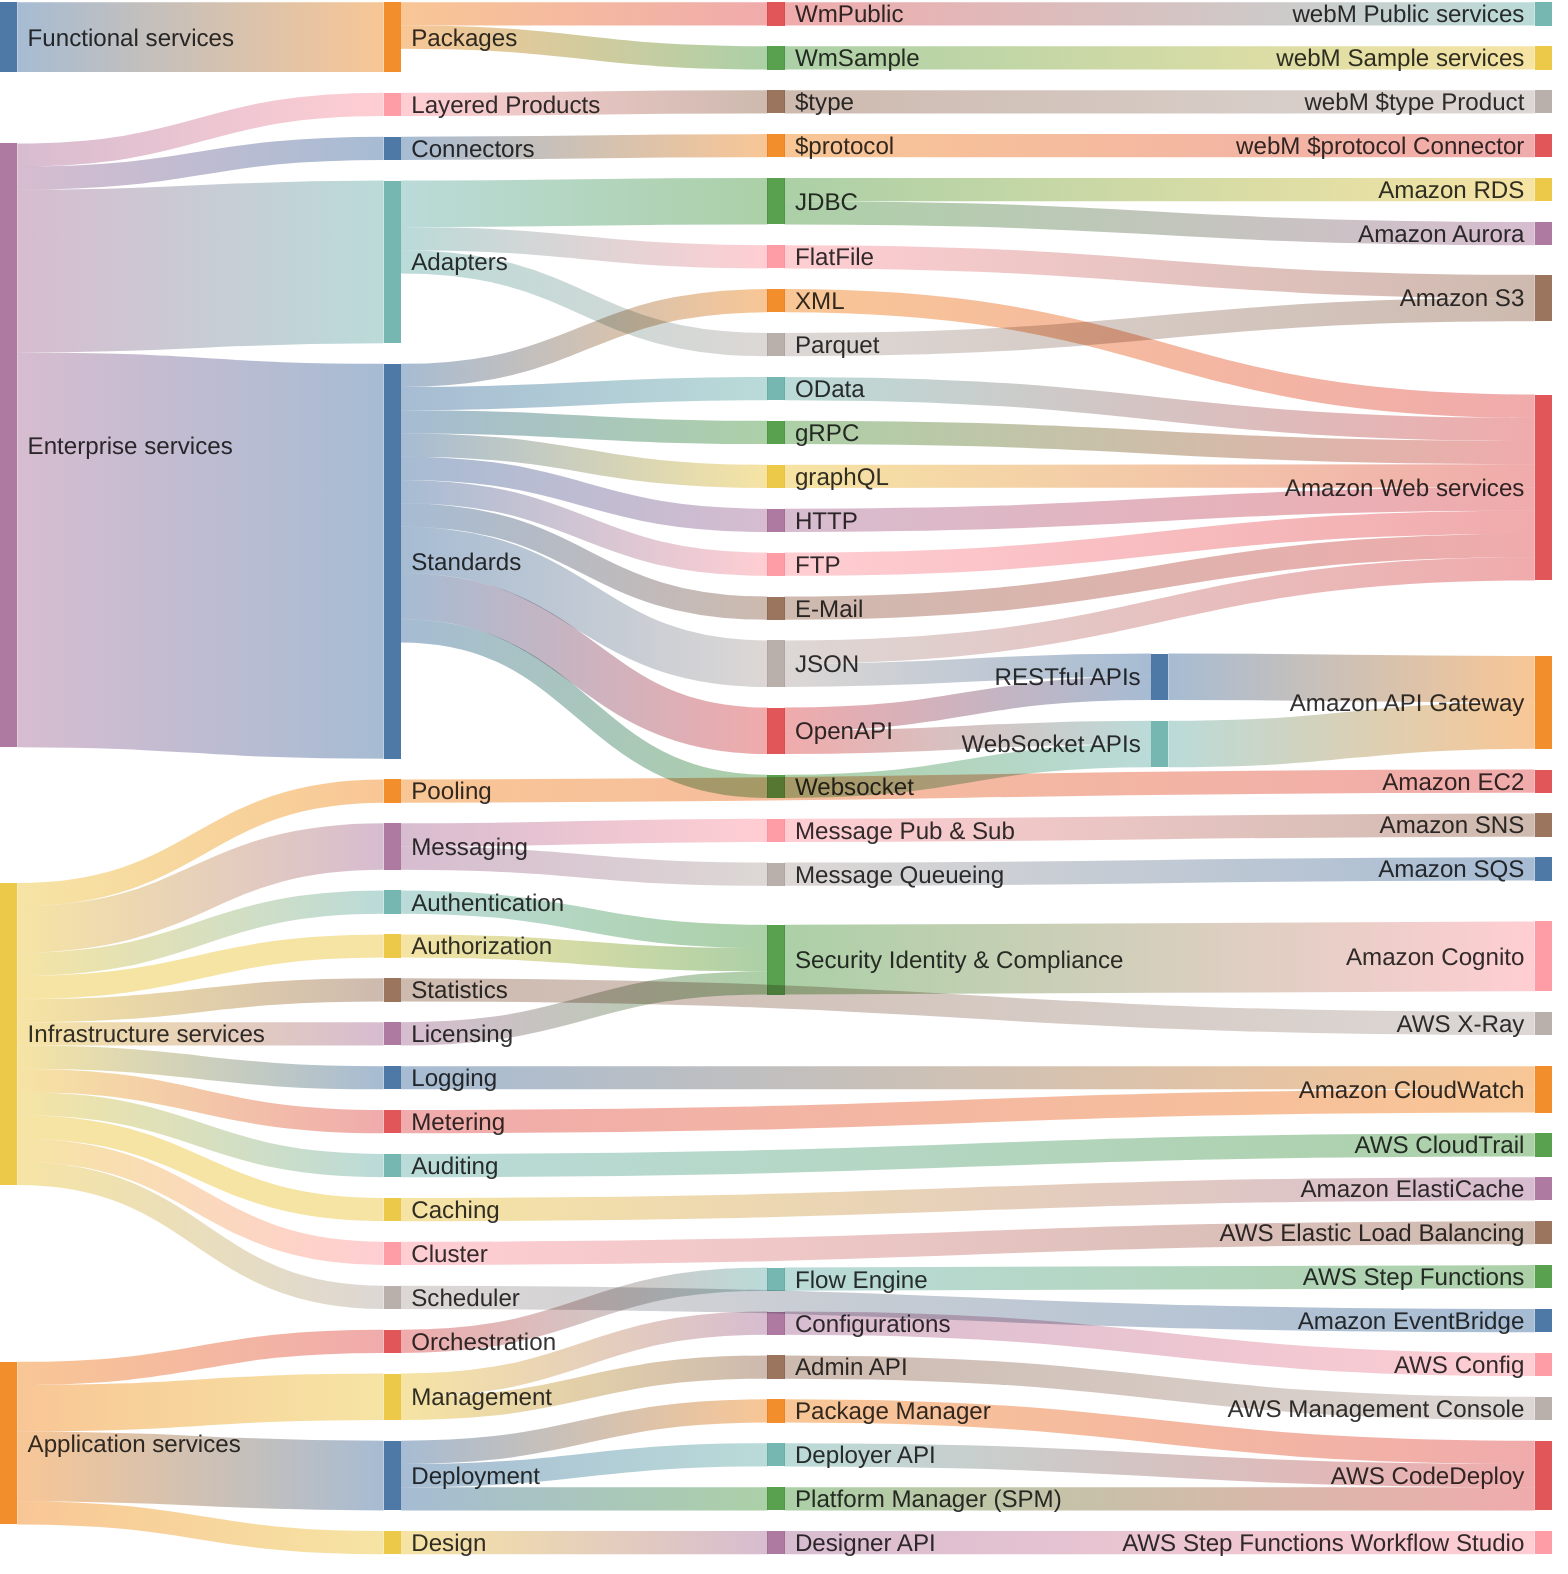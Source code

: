 ---
config:
  sankey:
    width: 900
    height: 900
    showValues: false
---
sankey-beta
Functional services,Packages,6
Packages,WmPublic,2
WmPublic,webM Public services,2
Packages,WmSample,2
WmSample,webM Sample services,2

Enterprise services,Layered Products,2
Layered Products,"$type",2
"$type","webM $type Product",2
Enterprise services,Connectors,2
Connectors,"$protocol",2
"$protocol","webM $protocol Connector",2
Enterprise services,Adapters,14
Adapters,JDBC,4
JDBC,Amazon RDS,2
JDBC,Amazon Aurora,2
Adapters,FlatFile,2
FlatFile,Amazon S3,2
Adapters,Parquet,2
Parquet,Amazon S3,2
Enterprise services,Standards,34
Standards,XML,2
XML,Amazon Web services,2
Standards,OData,2
OData,Amazon Web services,2
Standards,gRPC,2
gRPC,Amazon Web services,2
Standards,graphQL,2
graphQL,Amazon Web services,2
Standards,HTTP,2
HTTP,Amazon Web services,2
Standards,FTP,2
FTP,Amazon Web services,2
Standards,E-Mail,2
E-Mail,Amazon Web services,2
Standards,JSON,4
JSON,Amazon Web services,2
JSON,RESTful APIs,2
RESTful APIs,Amazon API Gateway,4
Standards,OpenAPI,4
OpenAPI,RESTful APIs,2
OpenAPI,WebSocket APIs,2
Standards,Websocket,2
Websocket,WebSocket APIs,2
WebSocket APIs,Amazon API Gateway,4

Infrastructure services,Messaging,4
Messaging,Message Pub & Sub,2
Message Pub & Sub,Amazon SNS,2
Messaging,Message Queueing,2
Message Queueing,Amazon SQS,2
Infrastructure services,Pooling,2
Pooling,Amazon EC2,2
Infrastructure services,Authentication,2
Authentication,Security Identity & Compliance,2
Infrastructure services,Authorization,2
Authorization,Security Identity & Compliance,2
Infrastructure services,Licensing,2
Licensing,Security Identity & Compliance,2
Security Identity & Compliance,Amazon Cognito,6
Infrastructure services,Statistics,2
Statistics,AWS X-Ray,2
Infrastructure services,Logging,2
Logging,Amazon CloudWatch,2
Infrastructure services,Metering,2
Metering,Amazon CloudWatch,2
Infrastructure services,Auditing,2
Auditing,AWS CloudTrail,2
Infrastructure services,Caching,2
Caching,Amazon ElastiCache,2
Infrastructure services,Cluster,2
Cluster,AWS Elastic Load Balancing,2
Infrastructure services,Scheduler,2
Scheduler,Amazon EventBridge,2

Application services,Orchestration,2
Orchestration,Flow Engine,2
Flow Engine,AWS Step Functions,2
Application services,Management,4
Management,Configurations,2
Configurations,AWS Config,2
Management,Admin API,2
Admin API,AWS Management Console,2
Application services,Deployment,6
Deployment,Package Manager,2
Package Manager,AWS CodeDeploy,2
Deployment,Deployer API,2
Deployer API,AWS CodeDeploy,2
Deployment,Platform Manager (SPM),2
Platform Manager (SPM),AWS CodeDeploy,2
Application services,Design,2
Design,Designer API,2
Designer API,AWS Step Functions Workflow Studio,2